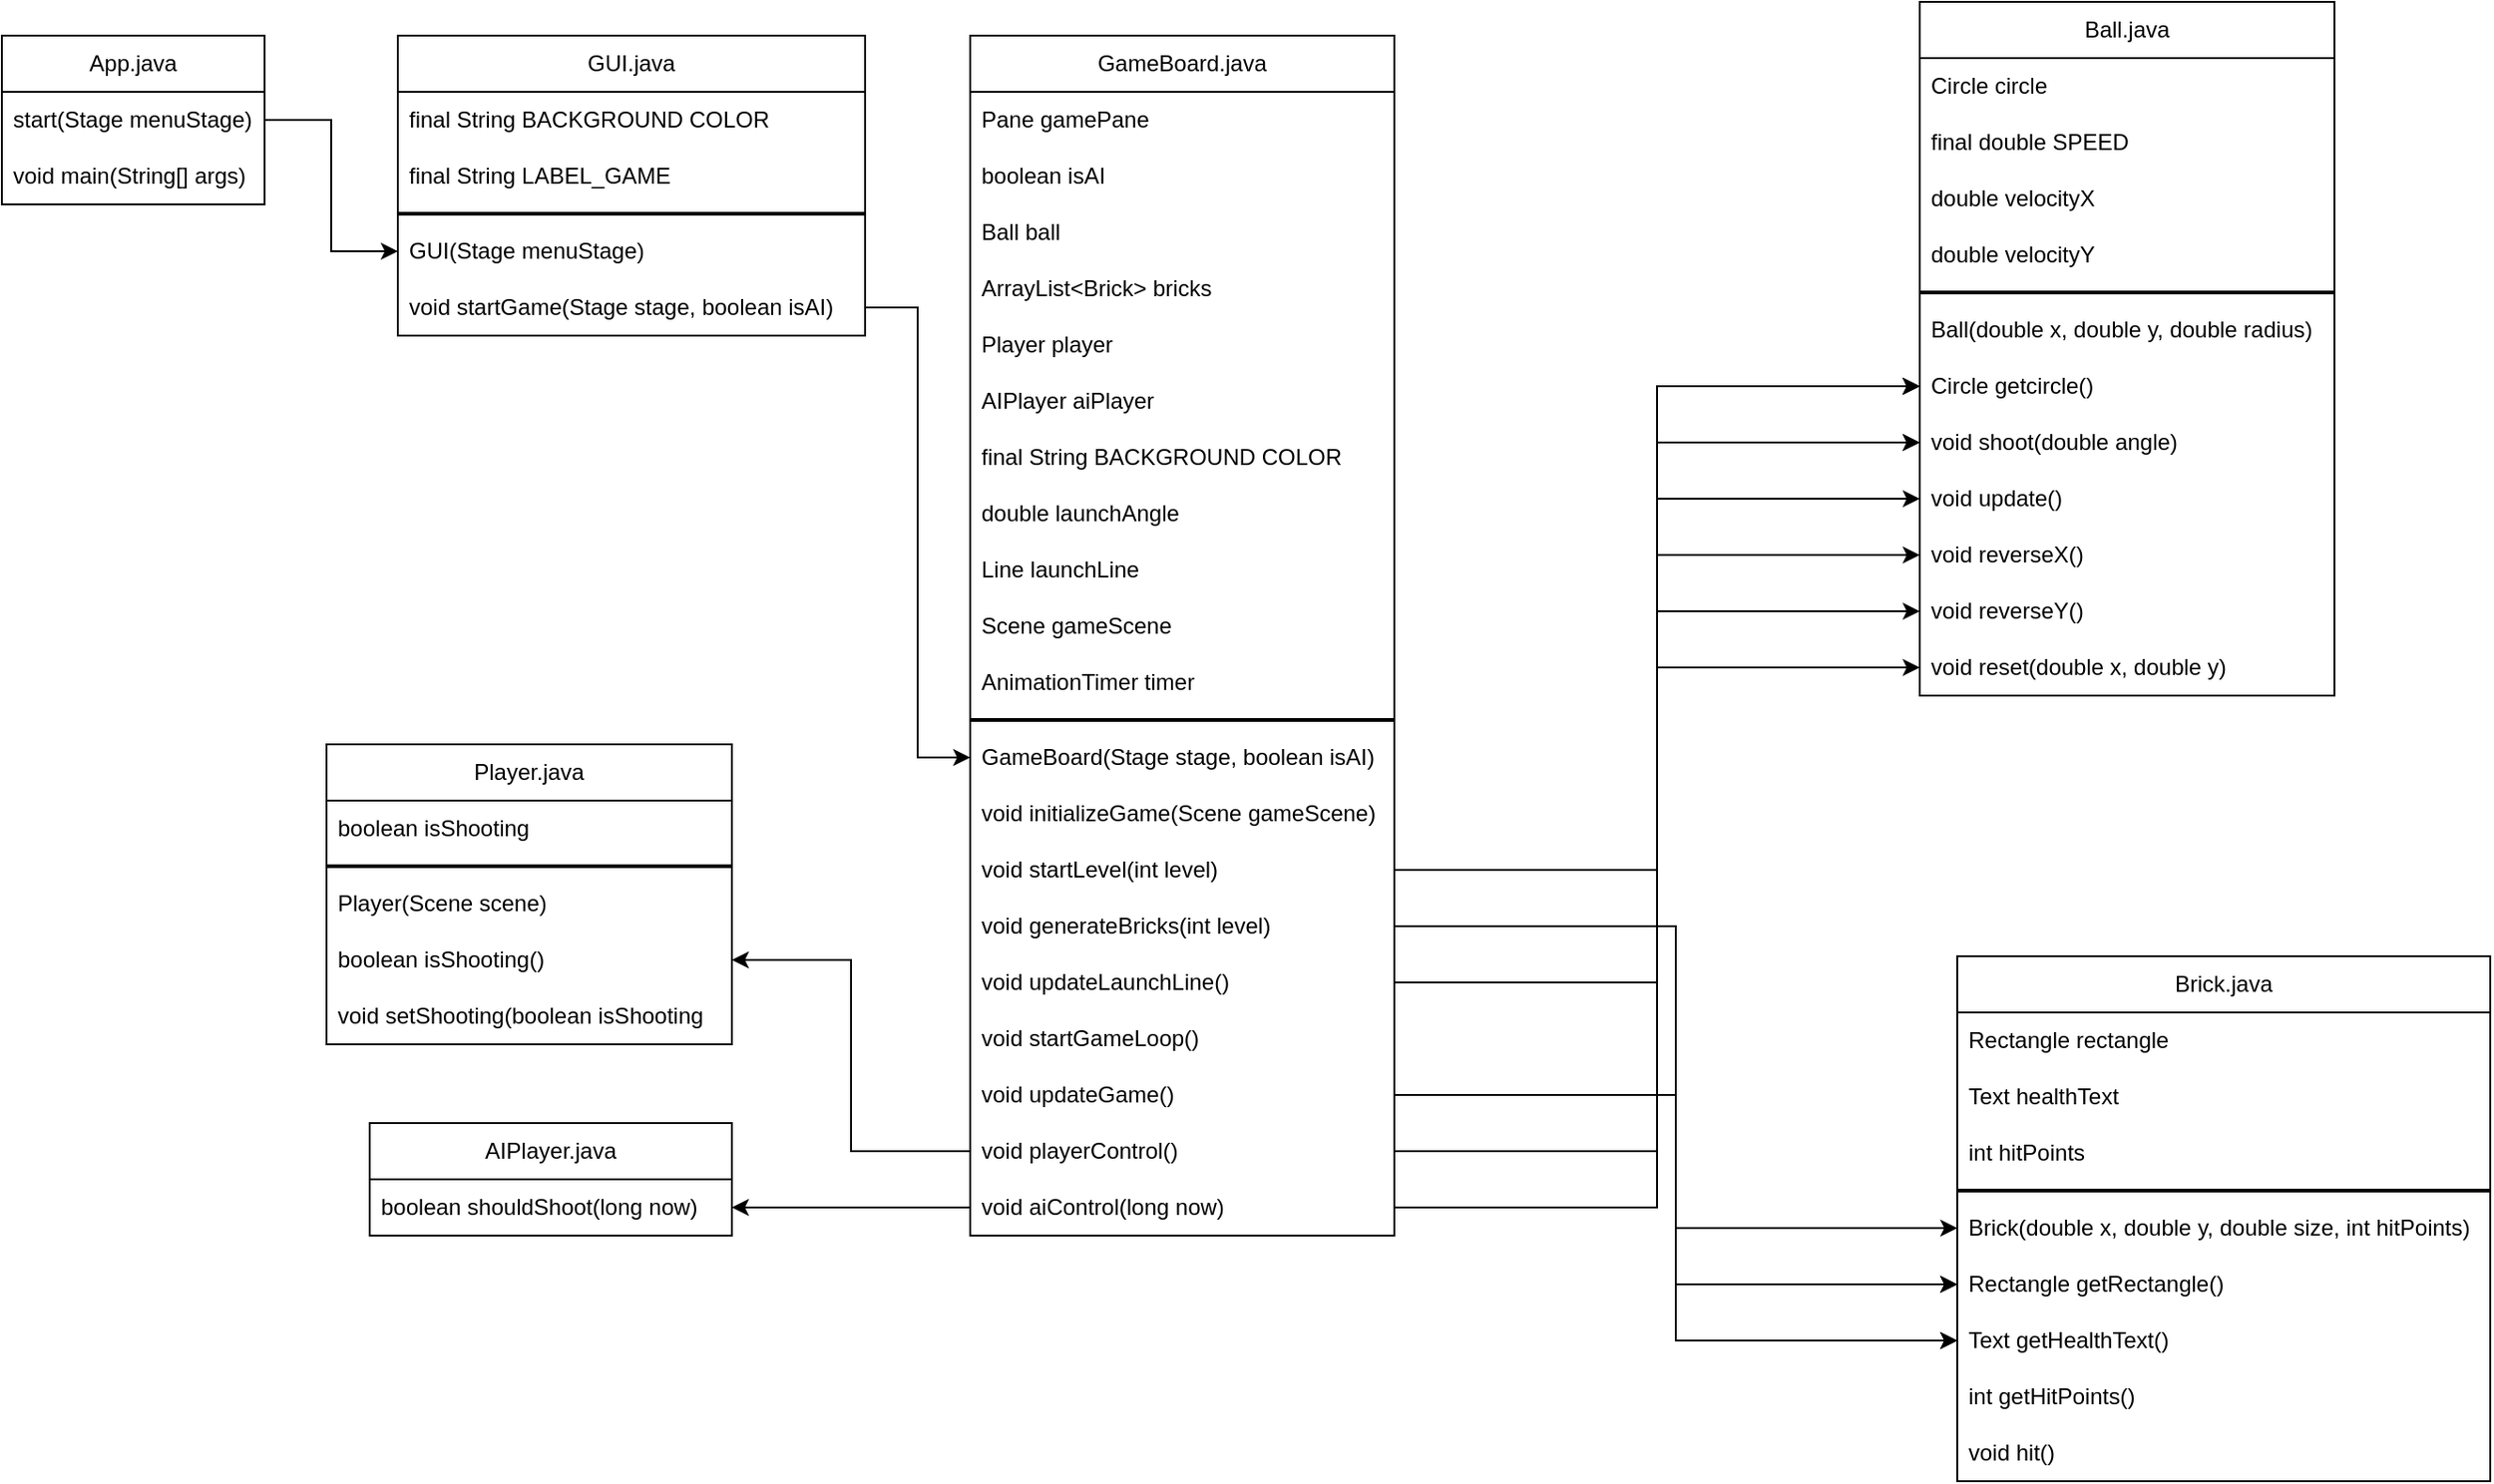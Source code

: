 <mxfile version="24.4.4" type="device">
  <diagram name="Страница — 1" id="b0hmh6wTWzAsyQjKknty">
    <mxGraphModel dx="2106" dy="846" grid="0" gridSize="10" guides="1" tooltips="1" connect="1" arrows="1" fold="1" page="0" pageScale="1" pageWidth="827" pageHeight="1169" math="0" shadow="0">
      <root>
        <mxCell id="0" />
        <mxCell id="1" parent="0" />
        <mxCell id="h1VJ_7IG1BAEnvqjkdE9-1" value="App.java" style="swimlane;fontStyle=0;childLayout=stackLayout;horizontal=1;startSize=30;horizontalStack=0;resizeParent=1;resizeParentMax=0;resizeLast=0;collapsible=1;marginBottom=0;whiteSpace=wrap;html=1;" vertex="1" parent="1">
          <mxGeometry x="-319" y="253" width="140" height="90" as="geometry" />
        </mxCell>
        <mxCell id="h1VJ_7IG1BAEnvqjkdE9-15" value="start(Stage menuStage)" style="text;strokeColor=none;fillColor=none;align=left;verticalAlign=middle;spacingLeft=4;spacingRight=4;overflow=hidden;points=[[0,0.5],[1,0.5]];portConstraint=eastwest;rotatable=0;whiteSpace=wrap;html=1;" vertex="1" parent="h1VJ_7IG1BAEnvqjkdE9-1">
          <mxGeometry y="30" width="140" height="30" as="geometry" />
        </mxCell>
        <mxCell id="h1VJ_7IG1BAEnvqjkdE9-4" value="void main(String[] args)" style="text;strokeColor=none;fillColor=none;align=left;verticalAlign=middle;spacingLeft=4;spacingRight=4;overflow=hidden;points=[[0,0.5],[1,0.5]];portConstraint=eastwest;rotatable=0;whiteSpace=wrap;html=1;" vertex="1" parent="h1VJ_7IG1BAEnvqjkdE9-1">
          <mxGeometry y="60" width="140" height="30" as="geometry" />
        </mxCell>
        <mxCell id="h1VJ_7IG1BAEnvqjkdE9-11" value="GUI.java" style="swimlane;fontStyle=0;childLayout=stackLayout;horizontal=1;startSize=30;horizontalStack=0;resizeParent=1;resizeParentMax=0;resizeLast=0;collapsible=1;marginBottom=0;whiteSpace=wrap;html=1;" vertex="1" parent="1">
          <mxGeometry x="-108" y="253" width="249" height="160" as="geometry" />
        </mxCell>
        <mxCell id="h1VJ_7IG1BAEnvqjkdE9-12" value="final String BACKGROUND COLOR" style="text;strokeColor=none;fillColor=none;align=left;verticalAlign=middle;spacingLeft=4;spacingRight=4;overflow=hidden;points=[[0,0.5],[1,0.5]];portConstraint=eastwest;rotatable=0;whiteSpace=wrap;html=1;" vertex="1" parent="h1VJ_7IG1BAEnvqjkdE9-11">
          <mxGeometry y="30" width="249" height="30" as="geometry" />
        </mxCell>
        <mxCell id="h1VJ_7IG1BAEnvqjkdE9-13" value="final String LABEL_GAME" style="text;strokeColor=none;fillColor=none;align=left;verticalAlign=middle;spacingLeft=4;spacingRight=4;overflow=hidden;points=[[0,0.5],[1,0.5]];portConstraint=eastwest;rotatable=0;whiteSpace=wrap;html=1;" vertex="1" parent="h1VJ_7IG1BAEnvqjkdE9-11">
          <mxGeometry y="60" width="249" height="30" as="geometry" />
        </mxCell>
        <mxCell id="h1VJ_7IG1BAEnvqjkdE9-16" value="" style="line;strokeWidth=2;html=1;" vertex="1" parent="h1VJ_7IG1BAEnvqjkdE9-11">
          <mxGeometry y="90" width="249" height="10" as="geometry" />
        </mxCell>
        <mxCell id="h1VJ_7IG1BAEnvqjkdE9-14" value="GUI(Stage menuStage)" style="text;strokeColor=none;fillColor=none;align=left;verticalAlign=middle;spacingLeft=4;spacingRight=4;overflow=hidden;points=[[0,0.5],[1,0.5]];portConstraint=eastwest;rotatable=0;whiteSpace=wrap;html=1;" vertex="1" parent="h1VJ_7IG1BAEnvqjkdE9-11">
          <mxGeometry y="100" width="249" height="30" as="geometry" />
        </mxCell>
        <mxCell id="h1VJ_7IG1BAEnvqjkdE9-17" value="void startGame(Stage stage, boolean isAI)" style="text;strokeColor=none;fillColor=none;align=left;verticalAlign=middle;spacingLeft=4;spacingRight=4;overflow=hidden;points=[[0,0.5],[1,0.5]];portConstraint=eastwest;rotatable=0;whiteSpace=wrap;html=1;" vertex="1" parent="h1VJ_7IG1BAEnvqjkdE9-11">
          <mxGeometry y="130" width="249" height="30" as="geometry" />
        </mxCell>
        <mxCell id="h1VJ_7IG1BAEnvqjkdE9-18" style="edgeStyle=orthogonalEdgeStyle;rounded=0;orthogonalLoop=1;jettySize=auto;html=1;entryX=0;entryY=0.5;entryDx=0;entryDy=0;exitX=1;exitY=0.5;exitDx=0;exitDy=0;" edge="1" parent="1" source="h1VJ_7IG1BAEnvqjkdE9-15" target="h1VJ_7IG1BAEnvqjkdE9-14">
          <mxGeometry relative="1" as="geometry" />
        </mxCell>
        <mxCell id="h1VJ_7IG1BAEnvqjkdE9-19" value="GameBoard.java" style="swimlane;fontStyle=0;childLayout=stackLayout;horizontal=1;startSize=30;horizontalStack=0;resizeParent=1;resizeParentMax=0;resizeLast=0;collapsible=1;marginBottom=0;whiteSpace=wrap;html=1;" vertex="1" parent="1">
          <mxGeometry x="197" y="253" width="226" height="640" as="geometry" />
        </mxCell>
        <mxCell id="h1VJ_7IG1BAEnvqjkdE9-21" value="Pane gamePane" style="text;strokeColor=none;fillColor=none;align=left;verticalAlign=middle;spacingLeft=4;spacingRight=4;overflow=hidden;points=[[0,0.5],[1,0.5]];portConstraint=eastwest;rotatable=0;whiteSpace=wrap;html=1;" vertex="1" parent="h1VJ_7IG1BAEnvqjkdE9-19">
          <mxGeometry y="30" width="226" height="30" as="geometry" />
        </mxCell>
        <mxCell id="h1VJ_7IG1BAEnvqjkdE9-22" value="boolean isAI" style="text;strokeColor=none;fillColor=none;align=left;verticalAlign=middle;spacingLeft=4;spacingRight=4;overflow=hidden;points=[[0,0.5],[1,0.5]];portConstraint=eastwest;rotatable=0;whiteSpace=wrap;html=1;" vertex="1" parent="h1VJ_7IG1BAEnvqjkdE9-19">
          <mxGeometry y="60" width="226" height="30" as="geometry" />
        </mxCell>
        <mxCell id="h1VJ_7IG1BAEnvqjkdE9-23" value="Ball ball" style="text;strokeColor=none;fillColor=none;align=left;verticalAlign=middle;spacingLeft=4;spacingRight=4;overflow=hidden;points=[[0,0.5],[1,0.5]];portConstraint=eastwest;rotatable=0;whiteSpace=wrap;html=1;" vertex="1" parent="h1VJ_7IG1BAEnvqjkdE9-19">
          <mxGeometry y="90" width="226" height="30" as="geometry" />
        </mxCell>
        <mxCell id="h1VJ_7IG1BAEnvqjkdE9-24" value="ArrayList&amp;lt;Brick&amp;gt; bricks" style="text;strokeColor=none;fillColor=none;align=left;verticalAlign=middle;spacingLeft=4;spacingRight=4;overflow=hidden;points=[[0,0.5],[1,0.5]];portConstraint=eastwest;rotatable=0;whiteSpace=wrap;html=1;" vertex="1" parent="h1VJ_7IG1BAEnvqjkdE9-19">
          <mxGeometry y="120" width="226" height="30" as="geometry" />
        </mxCell>
        <mxCell id="h1VJ_7IG1BAEnvqjkdE9-25" value="Player player" style="text;strokeColor=none;fillColor=none;align=left;verticalAlign=middle;spacingLeft=4;spacingRight=4;overflow=hidden;points=[[0,0.5],[1,0.5]];portConstraint=eastwest;rotatable=0;whiteSpace=wrap;html=1;" vertex="1" parent="h1VJ_7IG1BAEnvqjkdE9-19">
          <mxGeometry y="150" width="226" height="30" as="geometry" />
        </mxCell>
        <mxCell id="h1VJ_7IG1BAEnvqjkdE9-26" value="AIPlayer aiPlayer" style="text;strokeColor=none;fillColor=none;align=left;verticalAlign=middle;spacingLeft=4;spacingRight=4;overflow=hidden;points=[[0,0.5],[1,0.5]];portConstraint=eastwest;rotatable=0;whiteSpace=wrap;html=1;" vertex="1" parent="h1VJ_7IG1BAEnvqjkdE9-19">
          <mxGeometry y="180" width="226" height="30" as="geometry" />
        </mxCell>
        <mxCell id="h1VJ_7IG1BAEnvqjkdE9-27" value="final String BACKGROUND COLOR" style="text;strokeColor=none;fillColor=none;align=left;verticalAlign=middle;spacingLeft=4;spacingRight=4;overflow=hidden;points=[[0,0.5],[1,0.5]];portConstraint=eastwest;rotatable=0;whiteSpace=wrap;html=1;" vertex="1" parent="h1VJ_7IG1BAEnvqjkdE9-19">
          <mxGeometry y="210" width="226" height="30" as="geometry" />
        </mxCell>
        <mxCell id="h1VJ_7IG1BAEnvqjkdE9-28" value="double launchAngle" style="text;strokeColor=none;fillColor=none;align=left;verticalAlign=middle;spacingLeft=4;spacingRight=4;overflow=hidden;points=[[0,0.5],[1,0.5]];portConstraint=eastwest;rotatable=0;whiteSpace=wrap;html=1;" vertex="1" parent="h1VJ_7IG1BAEnvqjkdE9-19">
          <mxGeometry y="240" width="226" height="30" as="geometry" />
        </mxCell>
        <mxCell id="h1VJ_7IG1BAEnvqjkdE9-29" value="Line launchLine" style="text;strokeColor=none;fillColor=none;align=left;verticalAlign=middle;spacingLeft=4;spacingRight=4;overflow=hidden;points=[[0,0.5],[1,0.5]];portConstraint=eastwest;rotatable=0;whiteSpace=wrap;html=1;" vertex="1" parent="h1VJ_7IG1BAEnvqjkdE9-19">
          <mxGeometry y="270" width="226" height="30" as="geometry" />
        </mxCell>
        <mxCell id="h1VJ_7IG1BAEnvqjkdE9-30" value="Scene gameScene" style="text;strokeColor=none;fillColor=none;align=left;verticalAlign=middle;spacingLeft=4;spacingRight=4;overflow=hidden;points=[[0,0.5],[1,0.5]];portConstraint=eastwest;rotatable=0;whiteSpace=wrap;html=1;" vertex="1" parent="h1VJ_7IG1BAEnvqjkdE9-19">
          <mxGeometry y="300" width="226" height="30" as="geometry" />
        </mxCell>
        <mxCell id="h1VJ_7IG1BAEnvqjkdE9-31" value="AnimationTimer timer" style="text;strokeColor=none;fillColor=none;align=left;verticalAlign=middle;spacingLeft=4;spacingRight=4;overflow=hidden;points=[[0,0.5],[1,0.5]];portConstraint=eastwest;rotatable=0;whiteSpace=wrap;html=1;" vertex="1" parent="h1VJ_7IG1BAEnvqjkdE9-19">
          <mxGeometry y="330" width="226" height="30" as="geometry" />
        </mxCell>
        <mxCell id="h1VJ_7IG1BAEnvqjkdE9-32" value="" style="line;strokeWidth=2;html=1;" vertex="1" parent="h1VJ_7IG1BAEnvqjkdE9-19">
          <mxGeometry y="360" width="226" height="10" as="geometry" />
        </mxCell>
        <mxCell id="h1VJ_7IG1BAEnvqjkdE9-33" value="GameBoard(Stage stage, boolean isAI)" style="text;strokeColor=none;fillColor=none;align=left;verticalAlign=middle;spacingLeft=4;spacingRight=4;overflow=hidden;points=[[0,0.5],[1,0.5]];portConstraint=eastwest;rotatable=0;whiteSpace=wrap;html=1;" vertex="1" parent="h1VJ_7IG1BAEnvqjkdE9-19">
          <mxGeometry y="370" width="226" height="30" as="geometry" />
        </mxCell>
        <mxCell id="h1VJ_7IG1BAEnvqjkdE9-34" value="void initializeGame(Scene gameScene)" style="text;strokeColor=none;fillColor=none;align=left;verticalAlign=middle;spacingLeft=4;spacingRight=4;overflow=hidden;points=[[0,0.5],[1,0.5]];portConstraint=eastwest;rotatable=0;whiteSpace=wrap;html=1;" vertex="1" parent="h1VJ_7IG1BAEnvqjkdE9-19">
          <mxGeometry y="400" width="226" height="30" as="geometry" />
        </mxCell>
        <mxCell id="h1VJ_7IG1BAEnvqjkdE9-35" value="void startLevel(int level)" style="text;strokeColor=none;fillColor=none;align=left;verticalAlign=middle;spacingLeft=4;spacingRight=4;overflow=hidden;points=[[0,0.5],[1,0.5]];portConstraint=eastwest;rotatable=0;whiteSpace=wrap;html=1;" vertex="1" parent="h1VJ_7IG1BAEnvqjkdE9-19">
          <mxGeometry y="430" width="226" height="30" as="geometry" />
        </mxCell>
        <mxCell id="h1VJ_7IG1BAEnvqjkdE9-37" value="void generateBricks(int level)" style="text;strokeColor=none;fillColor=none;align=left;verticalAlign=middle;spacingLeft=4;spacingRight=4;overflow=hidden;points=[[0,0.5],[1,0.5]];portConstraint=eastwest;rotatable=0;whiteSpace=wrap;html=1;" vertex="1" parent="h1VJ_7IG1BAEnvqjkdE9-19">
          <mxGeometry y="460" width="226" height="30" as="geometry" />
        </mxCell>
        <mxCell id="h1VJ_7IG1BAEnvqjkdE9-38" value="void updateLaunchLine()" style="text;strokeColor=none;fillColor=none;align=left;verticalAlign=middle;spacingLeft=4;spacingRight=4;overflow=hidden;points=[[0,0.5],[1,0.5]];portConstraint=eastwest;rotatable=0;whiteSpace=wrap;html=1;" vertex="1" parent="h1VJ_7IG1BAEnvqjkdE9-19">
          <mxGeometry y="490" width="226" height="30" as="geometry" />
        </mxCell>
        <mxCell id="h1VJ_7IG1BAEnvqjkdE9-39" value="void startGameLoop()" style="text;strokeColor=none;fillColor=none;align=left;verticalAlign=middle;spacingLeft=4;spacingRight=4;overflow=hidden;points=[[0,0.5],[1,0.5]];portConstraint=eastwest;rotatable=0;whiteSpace=wrap;html=1;" vertex="1" parent="h1VJ_7IG1BAEnvqjkdE9-19">
          <mxGeometry y="520" width="226" height="30" as="geometry" />
        </mxCell>
        <mxCell id="h1VJ_7IG1BAEnvqjkdE9-40" value="void updateGame()" style="text;strokeColor=none;fillColor=none;align=left;verticalAlign=middle;spacingLeft=4;spacingRight=4;overflow=hidden;points=[[0,0.5],[1,0.5]];portConstraint=eastwest;rotatable=0;whiteSpace=wrap;html=1;" vertex="1" parent="h1VJ_7IG1BAEnvqjkdE9-19">
          <mxGeometry y="550" width="226" height="30" as="geometry" />
        </mxCell>
        <mxCell id="h1VJ_7IG1BAEnvqjkdE9-41" value="void playerControl()" style="text;strokeColor=none;fillColor=none;align=left;verticalAlign=middle;spacingLeft=4;spacingRight=4;overflow=hidden;points=[[0,0.5],[1,0.5]];portConstraint=eastwest;rotatable=0;whiteSpace=wrap;html=1;" vertex="1" parent="h1VJ_7IG1BAEnvqjkdE9-19">
          <mxGeometry y="580" width="226" height="30" as="geometry" />
        </mxCell>
        <mxCell id="h1VJ_7IG1BAEnvqjkdE9-42" value="void aiControl(long now)" style="text;strokeColor=none;fillColor=none;align=left;verticalAlign=middle;spacingLeft=4;spacingRight=4;overflow=hidden;points=[[0,0.5],[1,0.5]];portConstraint=eastwest;rotatable=0;whiteSpace=wrap;html=1;" vertex="1" parent="h1VJ_7IG1BAEnvqjkdE9-19">
          <mxGeometry y="610" width="226" height="30" as="geometry" />
        </mxCell>
        <mxCell id="h1VJ_7IG1BAEnvqjkdE9-36" style="edgeStyle=orthogonalEdgeStyle;rounded=0;orthogonalLoop=1;jettySize=auto;html=1;entryX=0;entryY=0.5;entryDx=0;entryDy=0;" edge="1" parent="1" source="h1VJ_7IG1BAEnvqjkdE9-17" target="h1VJ_7IG1BAEnvqjkdE9-33">
          <mxGeometry relative="1" as="geometry" />
        </mxCell>
        <mxCell id="h1VJ_7IG1BAEnvqjkdE9-43" value="Ball.java" style="swimlane;fontStyle=0;childLayout=stackLayout;horizontal=1;startSize=30;horizontalStack=0;resizeParent=1;resizeParentMax=0;resizeLast=0;collapsible=1;marginBottom=0;whiteSpace=wrap;html=1;" vertex="1" parent="1">
          <mxGeometry x="703" y="235" width="221" height="370" as="geometry" />
        </mxCell>
        <mxCell id="h1VJ_7IG1BAEnvqjkdE9-44" value="Circle circle" style="text;strokeColor=none;fillColor=none;align=left;verticalAlign=middle;spacingLeft=4;spacingRight=4;overflow=hidden;points=[[0,0.5],[1,0.5]];portConstraint=eastwest;rotatable=0;whiteSpace=wrap;html=1;" vertex="1" parent="h1VJ_7IG1BAEnvqjkdE9-43">
          <mxGeometry y="30" width="221" height="30" as="geometry" />
        </mxCell>
        <mxCell id="h1VJ_7IG1BAEnvqjkdE9-45" value="final double SPEED" style="text;strokeColor=none;fillColor=none;align=left;verticalAlign=middle;spacingLeft=4;spacingRight=4;overflow=hidden;points=[[0,0.5],[1,0.5]];portConstraint=eastwest;rotatable=0;whiteSpace=wrap;html=1;" vertex="1" parent="h1VJ_7IG1BAEnvqjkdE9-43">
          <mxGeometry y="60" width="221" height="30" as="geometry" />
        </mxCell>
        <mxCell id="h1VJ_7IG1BAEnvqjkdE9-47" value="double velocityX" style="text;strokeColor=none;fillColor=none;align=left;verticalAlign=middle;spacingLeft=4;spacingRight=4;overflow=hidden;points=[[0,0.5],[1,0.5]];portConstraint=eastwest;rotatable=0;whiteSpace=wrap;html=1;" vertex="1" parent="h1VJ_7IG1BAEnvqjkdE9-43">
          <mxGeometry y="90" width="221" height="30" as="geometry" />
        </mxCell>
        <mxCell id="h1VJ_7IG1BAEnvqjkdE9-48" value="double velocityY" style="text;strokeColor=none;fillColor=none;align=left;verticalAlign=middle;spacingLeft=4;spacingRight=4;overflow=hidden;points=[[0,0.5],[1,0.5]];portConstraint=eastwest;rotatable=0;whiteSpace=wrap;html=1;" vertex="1" parent="h1VJ_7IG1BAEnvqjkdE9-43">
          <mxGeometry y="120" width="221" height="30" as="geometry" />
        </mxCell>
        <mxCell id="h1VJ_7IG1BAEnvqjkdE9-49" value="" style="line;strokeWidth=2;html=1;" vertex="1" parent="h1VJ_7IG1BAEnvqjkdE9-43">
          <mxGeometry y="150" width="221" height="10" as="geometry" />
        </mxCell>
        <mxCell id="h1VJ_7IG1BAEnvqjkdE9-50" value="Ball(double x, double y, double radius)" style="text;strokeColor=none;fillColor=none;align=left;verticalAlign=middle;spacingLeft=4;spacingRight=4;overflow=hidden;points=[[0,0.5],[1,0.5]];portConstraint=eastwest;rotatable=0;whiteSpace=wrap;html=1;" vertex="1" parent="h1VJ_7IG1BAEnvqjkdE9-43">
          <mxGeometry y="160" width="221" height="30" as="geometry" />
        </mxCell>
        <mxCell id="h1VJ_7IG1BAEnvqjkdE9-51" value="Circle getcircle()" style="text;strokeColor=none;fillColor=none;align=left;verticalAlign=middle;spacingLeft=4;spacingRight=4;overflow=hidden;points=[[0,0.5],[1,0.5]];portConstraint=eastwest;rotatable=0;whiteSpace=wrap;html=1;" vertex="1" parent="h1VJ_7IG1BAEnvqjkdE9-43">
          <mxGeometry y="190" width="221" height="30" as="geometry" />
        </mxCell>
        <mxCell id="h1VJ_7IG1BAEnvqjkdE9-52" value="void shoot(double angle)" style="text;strokeColor=none;fillColor=none;align=left;verticalAlign=middle;spacingLeft=4;spacingRight=4;overflow=hidden;points=[[0,0.5],[1,0.5]];portConstraint=eastwest;rotatable=0;whiteSpace=wrap;html=1;" vertex="1" parent="h1VJ_7IG1BAEnvqjkdE9-43">
          <mxGeometry y="220" width="221" height="30" as="geometry" />
        </mxCell>
        <mxCell id="h1VJ_7IG1BAEnvqjkdE9-53" value="void update()" style="text;strokeColor=none;fillColor=none;align=left;verticalAlign=middle;spacingLeft=4;spacingRight=4;overflow=hidden;points=[[0,0.5],[1,0.5]];portConstraint=eastwest;rotatable=0;whiteSpace=wrap;html=1;" vertex="1" parent="h1VJ_7IG1BAEnvqjkdE9-43">
          <mxGeometry y="250" width="221" height="30" as="geometry" />
        </mxCell>
        <mxCell id="h1VJ_7IG1BAEnvqjkdE9-54" value="void reverseX()" style="text;strokeColor=none;fillColor=none;align=left;verticalAlign=middle;spacingLeft=4;spacingRight=4;overflow=hidden;points=[[0,0.5],[1,0.5]];portConstraint=eastwest;rotatable=0;whiteSpace=wrap;html=1;" vertex="1" parent="h1VJ_7IG1BAEnvqjkdE9-43">
          <mxGeometry y="280" width="221" height="30" as="geometry" />
        </mxCell>
        <mxCell id="h1VJ_7IG1BAEnvqjkdE9-55" value="void reverseY()" style="text;strokeColor=none;fillColor=none;align=left;verticalAlign=middle;spacingLeft=4;spacingRight=4;overflow=hidden;points=[[0,0.5],[1,0.5]];portConstraint=eastwest;rotatable=0;whiteSpace=wrap;html=1;" vertex="1" parent="h1VJ_7IG1BAEnvqjkdE9-43">
          <mxGeometry y="310" width="221" height="30" as="geometry" />
        </mxCell>
        <mxCell id="h1VJ_7IG1BAEnvqjkdE9-56" value="void reset(double x, double y)" style="text;strokeColor=none;fillColor=none;align=left;verticalAlign=middle;spacingLeft=4;spacingRight=4;overflow=hidden;points=[[0,0.5],[1,0.5]];portConstraint=eastwest;rotatable=0;whiteSpace=wrap;html=1;" vertex="1" parent="h1VJ_7IG1BAEnvqjkdE9-43">
          <mxGeometry y="340" width="221" height="30" as="geometry" />
        </mxCell>
        <mxCell id="h1VJ_7IG1BAEnvqjkdE9-57" value="Brick.java" style="swimlane;fontStyle=0;childLayout=stackLayout;horizontal=1;startSize=30;horizontalStack=0;resizeParent=1;resizeParentMax=0;resizeLast=0;collapsible=1;marginBottom=0;whiteSpace=wrap;html=1;" vertex="1" parent="1">
          <mxGeometry x="723" y="744" width="284" height="280" as="geometry" />
        </mxCell>
        <mxCell id="h1VJ_7IG1BAEnvqjkdE9-58" value="Rectangle rectangle" style="text;strokeColor=none;fillColor=none;align=left;verticalAlign=middle;spacingLeft=4;spacingRight=4;overflow=hidden;points=[[0,0.5],[1,0.5]];portConstraint=eastwest;rotatable=0;whiteSpace=wrap;html=1;" vertex="1" parent="h1VJ_7IG1BAEnvqjkdE9-57">
          <mxGeometry y="30" width="284" height="30" as="geometry" />
        </mxCell>
        <mxCell id="h1VJ_7IG1BAEnvqjkdE9-59" value="Text healthText" style="text;strokeColor=none;fillColor=none;align=left;verticalAlign=middle;spacingLeft=4;spacingRight=4;overflow=hidden;points=[[0,0.5],[1,0.5]];portConstraint=eastwest;rotatable=0;whiteSpace=wrap;html=1;" vertex="1" parent="h1VJ_7IG1BAEnvqjkdE9-57">
          <mxGeometry y="60" width="284" height="30" as="geometry" />
        </mxCell>
        <mxCell id="h1VJ_7IG1BAEnvqjkdE9-60" value="int hitPoints" style="text;strokeColor=none;fillColor=none;align=left;verticalAlign=middle;spacingLeft=4;spacingRight=4;overflow=hidden;points=[[0,0.5],[1,0.5]];portConstraint=eastwest;rotatable=0;whiteSpace=wrap;html=1;" vertex="1" parent="h1VJ_7IG1BAEnvqjkdE9-57">
          <mxGeometry y="90" width="284" height="30" as="geometry" />
        </mxCell>
        <mxCell id="h1VJ_7IG1BAEnvqjkdE9-61" value="" style="line;strokeWidth=2;html=1;" vertex="1" parent="h1VJ_7IG1BAEnvqjkdE9-57">
          <mxGeometry y="120" width="284" height="10" as="geometry" />
        </mxCell>
        <mxCell id="h1VJ_7IG1BAEnvqjkdE9-62" value="Brick(double x, double y, double size, int hitPoints)" style="text;strokeColor=none;fillColor=none;align=left;verticalAlign=middle;spacingLeft=4;spacingRight=4;overflow=hidden;points=[[0,0.5],[1,0.5]];portConstraint=eastwest;rotatable=0;whiteSpace=wrap;html=1;" vertex="1" parent="h1VJ_7IG1BAEnvqjkdE9-57">
          <mxGeometry y="130" width="284" height="30" as="geometry" />
        </mxCell>
        <mxCell id="h1VJ_7IG1BAEnvqjkdE9-63" value="Rectangle getRectangle()" style="text;strokeColor=none;fillColor=none;align=left;verticalAlign=middle;spacingLeft=4;spacingRight=4;overflow=hidden;points=[[0,0.5],[1,0.5]];portConstraint=eastwest;rotatable=0;whiteSpace=wrap;html=1;" vertex="1" parent="h1VJ_7IG1BAEnvqjkdE9-57">
          <mxGeometry y="160" width="284" height="30" as="geometry" />
        </mxCell>
        <mxCell id="h1VJ_7IG1BAEnvqjkdE9-64" value="Text getHealthText()" style="text;strokeColor=none;fillColor=none;align=left;verticalAlign=middle;spacingLeft=4;spacingRight=4;overflow=hidden;points=[[0,0.5],[1,0.5]];portConstraint=eastwest;rotatable=0;whiteSpace=wrap;html=1;" vertex="1" parent="h1VJ_7IG1BAEnvqjkdE9-57">
          <mxGeometry y="190" width="284" height="30" as="geometry" />
        </mxCell>
        <mxCell id="h1VJ_7IG1BAEnvqjkdE9-65" value="int getHitPoints()" style="text;strokeColor=none;fillColor=none;align=left;verticalAlign=middle;spacingLeft=4;spacingRight=4;overflow=hidden;points=[[0,0.5],[1,0.5]];portConstraint=eastwest;rotatable=0;whiteSpace=wrap;html=1;" vertex="1" parent="h1VJ_7IG1BAEnvqjkdE9-57">
          <mxGeometry y="220" width="284" height="30" as="geometry" />
        </mxCell>
        <mxCell id="h1VJ_7IG1BAEnvqjkdE9-66" value="void hit()" style="text;strokeColor=none;fillColor=none;align=left;verticalAlign=middle;spacingLeft=4;spacingRight=4;overflow=hidden;points=[[0,0.5],[1,0.5]];portConstraint=eastwest;rotatable=0;whiteSpace=wrap;html=1;" vertex="1" parent="h1VJ_7IG1BAEnvqjkdE9-57">
          <mxGeometry y="250" width="284" height="30" as="geometry" />
        </mxCell>
        <mxCell id="h1VJ_7IG1BAEnvqjkdE9-67" value="Player.java" style="swimlane;fontStyle=0;childLayout=stackLayout;horizontal=1;startSize=30;horizontalStack=0;resizeParent=1;resizeParentMax=0;resizeLast=0;collapsible=1;marginBottom=0;whiteSpace=wrap;html=1;" vertex="1" parent="1">
          <mxGeometry x="-146" y="631" width="216" height="160" as="geometry" />
        </mxCell>
        <mxCell id="h1VJ_7IG1BAEnvqjkdE9-68" value="boolean isShooting" style="text;strokeColor=none;fillColor=none;align=left;verticalAlign=middle;spacingLeft=4;spacingRight=4;overflow=hidden;points=[[0,0.5],[1,0.5]];portConstraint=eastwest;rotatable=0;whiteSpace=wrap;html=1;" vertex="1" parent="h1VJ_7IG1BAEnvqjkdE9-67">
          <mxGeometry y="30" width="216" height="30" as="geometry" />
        </mxCell>
        <mxCell id="h1VJ_7IG1BAEnvqjkdE9-71" value="" style="line;strokeWidth=2;html=1;" vertex="1" parent="h1VJ_7IG1BAEnvqjkdE9-67">
          <mxGeometry y="60" width="216" height="10" as="geometry" />
        </mxCell>
        <mxCell id="h1VJ_7IG1BAEnvqjkdE9-69" value="Player(Scene scene)" style="text;strokeColor=none;fillColor=none;align=left;verticalAlign=middle;spacingLeft=4;spacingRight=4;overflow=hidden;points=[[0,0.5],[1,0.5]];portConstraint=eastwest;rotatable=0;whiteSpace=wrap;html=1;" vertex="1" parent="h1VJ_7IG1BAEnvqjkdE9-67">
          <mxGeometry y="70" width="216" height="30" as="geometry" />
        </mxCell>
        <mxCell id="h1VJ_7IG1BAEnvqjkdE9-70" value="boolean isShooting()" style="text;strokeColor=none;fillColor=none;align=left;verticalAlign=middle;spacingLeft=4;spacingRight=4;overflow=hidden;points=[[0,0.5],[1,0.5]];portConstraint=eastwest;rotatable=0;whiteSpace=wrap;html=1;" vertex="1" parent="h1VJ_7IG1BAEnvqjkdE9-67">
          <mxGeometry y="100" width="216" height="30" as="geometry" />
        </mxCell>
        <mxCell id="h1VJ_7IG1BAEnvqjkdE9-72" value="void setShooting(boolean isShooting" style="text;strokeColor=none;fillColor=none;align=left;verticalAlign=middle;spacingLeft=4;spacingRight=4;overflow=hidden;points=[[0,0.5],[1,0.5]];portConstraint=eastwest;rotatable=0;whiteSpace=wrap;html=1;" vertex="1" parent="h1VJ_7IG1BAEnvqjkdE9-67">
          <mxGeometry y="130" width="216" height="30" as="geometry" />
        </mxCell>
        <mxCell id="h1VJ_7IG1BAEnvqjkdE9-73" value="AIPlayer.java" style="swimlane;fontStyle=0;childLayout=stackLayout;horizontal=1;startSize=30;horizontalStack=0;resizeParent=1;resizeParentMax=0;resizeLast=0;collapsible=1;marginBottom=0;whiteSpace=wrap;html=1;" vertex="1" parent="1">
          <mxGeometry x="-123" y="833" width="193" height="60" as="geometry" />
        </mxCell>
        <mxCell id="h1VJ_7IG1BAEnvqjkdE9-74" value="boolean shouldShoot(long now)" style="text;strokeColor=none;fillColor=none;align=left;verticalAlign=middle;spacingLeft=4;spacingRight=4;overflow=hidden;points=[[0,0.5],[1,0.5]];portConstraint=eastwest;rotatable=0;whiteSpace=wrap;html=1;" vertex="1" parent="h1VJ_7IG1BAEnvqjkdE9-73">
          <mxGeometry y="30" width="193" height="30" as="geometry" />
        </mxCell>
        <mxCell id="h1VJ_7IG1BAEnvqjkdE9-79" style="edgeStyle=orthogonalEdgeStyle;rounded=0;orthogonalLoop=1;jettySize=auto;html=1;entryX=0;entryY=0.5;entryDx=0;entryDy=0;" edge="1" parent="1" source="h1VJ_7IG1BAEnvqjkdE9-35" target="h1VJ_7IG1BAEnvqjkdE9-56">
          <mxGeometry relative="1" as="geometry" />
        </mxCell>
        <mxCell id="h1VJ_7IG1BAEnvqjkdE9-80" style="edgeStyle=orthogonalEdgeStyle;rounded=0;orthogonalLoop=1;jettySize=auto;html=1;entryX=0;entryY=0.5;entryDx=0;entryDy=0;" edge="1" parent="1" source="h1VJ_7IG1BAEnvqjkdE9-35" target="h1VJ_7IG1BAEnvqjkdE9-51">
          <mxGeometry relative="1" as="geometry" />
        </mxCell>
        <mxCell id="h1VJ_7IG1BAEnvqjkdE9-81" style="edgeStyle=orthogonalEdgeStyle;rounded=0;orthogonalLoop=1;jettySize=auto;html=1;entryX=0;entryY=0.5;entryDx=0;entryDy=0;" edge="1" parent="1" source="h1VJ_7IG1BAEnvqjkdE9-37" target="h1VJ_7IG1BAEnvqjkdE9-62">
          <mxGeometry relative="1" as="geometry" />
        </mxCell>
        <mxCell id="h1VJ_7IG1BAEnvqjkdE9-82" style="edgeStyle=orthogonalEdgeStyle;rounded=0;orthogonalLoop=1;jettySize=auto;html=1;entryX=0;entryY=0.5;entryDx=0;entryDy=0;" edge="1" parent="1" source="h1VJ_7IG1BAEnvqjkdE9-37" target="h1VJ_7IG1BAEnvqjkdE9-63">
          <mxGeometry relative="1" as="geometry" />
        </mxCell>
        <mxCell id="h1VJ_7IG1BAEnvqjkdE9-83" style="edgeStyle=orthogonalEdgeStyle;rounded=0;orthogonalLoop=1;jettySize=auto;html=1;entryX=0;entryY=0.5;entryDx=0;entryDy=0;" edge="1" parent="1" source="h1VJ_7IG1BAEnvqjkdE9-37" target="h1VJ_7IG1BAEnvqjkdE9-64">
          <mxGeometry relative="1" as="geometry" />
        </mxCell>
        <mxCell id="h1VJ_7IG1BAEnvqjkdE9-84" style="edgeStyle=orthogonalEdgeStyle;rounded=0;orthogonalLoop=1;jettySize=auto;html=1;entryX=0;entryY=0.5;entryDx=0;entryDy=0;" edge="1" parent="1" source="h1VJ_7IG1BAEnvqjkdE9-38" target="h1VJ_7IG1BAEnvqjkdE9-51">
          <mxGeometry relative="1" as="geometry" />
        </mxCell>
        <mxCell id="h1VJ_7IG1BAEnvqjkdE9-85" style="edgeStyle=orthogonalEdgeStyle;rounded=0;orthogonalLoop=1;jettySize=auto;html=1;entryX=0;entryY=0.5;entryDx=0;entryDy=0;" edge="1" parent="1" source="h1VJ_7IG1BAEnvqjkdE9-40" target="h1VJ_7IG1BAEnvqjkdE9-53">
          <mxGeometry relative="1" as="geometry" />
        </mxCell>
        <mxCell id="h1VJ_7IG1BAEnvqjkdE9-86" style="edgeStyle=orthogonalEdgeStyle;rounded=0;orthogonalLoop=1;jettySize=auto;html=1;entryX=0;entryY=0.5;entryDx=0;entryDy=0;" edge="1" parent="1" source="h1VJ_7IG1BAEnvqjkdE9-40" target="h1VJ_7IG1BAEnvqjkdE9-63">
          <mxGeometry relative="1" as="geometry" />
        </mxCell>
        <mxCell id="h1VJ_7IG1BAEnvqjkdE9-87" style="edgeStyle=orthogonalEdgeStyle;rounded=0;orthogonalLoop=1;jettySize=auto;html=1;entryX=0;entryY=0.5;entryDx=0;entryDy=0;" edge="1" parent="1" source="h1VJ_7IG1BAEnvqjkdE9-40" target="h1VJ_7IG1BAEnvqjkdE9-51">
          <mxGeometry relative="1" as="geometry" />
        </mxCell>
        <mxCell id="h1VJ_7IG1BAEnvqjkdE9-88" style="edgeStyle=orthogonalEdgeStyle;rounded=0;orthogonalLoop=1;jettySize=auto;html=1;entryX=0;entryY=0.5;entryDx=0;entryDy=0;" edge="1" parent="1" source="h1VJ_7IG1BAEnvqjkdE9-40" target="h1VJ_7IG1BAEnvqjkdE9-54">
          <mxGeometry relative="1" as="geometry" />
        </mxCell>
        <mxCell id="h1VJ_7IG1BAEnvqjkdE9-89" style="edgeStyle=orthogonalEdgeStyle;rounded=0;orthogonalLoop=1;jettySize=auto;html=1;entryX=0;entryY=0.5;entryDx=0;entryDy=0;" edge="1" parent="1" source="h1VJ_7IG1BAEnvqjkdE9-40" target="h1VJ_7IG1BAEnvqjkdE9-55">
          <mxGeometry relative="1" as="geometry" />
        </mxCell>
        <mxCell id="h1VJ_7IG1BAEnvqjkdE9-90" style="edgeStyle=orthogonalEdgeStyle;rounded=0;orthogonalLoop=1;jettySize=auto;html=1;entryX=0;entryY=0.5;entryDx=0;entryDy=0;" edge="1" parent="1" source="h1VJ_7IG1BAEnvqjkdE9-40" target="h1VJ_7IG1BAEnvqjkdE9-64">
          <mxGeometry relative="1" as="geometry" />
        </mxCell>
        <mxCell id="h1VJ_7IG1BAEnvqjkdE9-91" style="edgeStyle=orthogonalEdgeStyle;rounded=0;orthogonalLoop=1;jettySize=auto;html=1;entryX=1;entryY=0.5;entryDx=0;entryDy=0;" edge="1" parent="1" source="h1VJ_7IG1BAEnvqjkdE9-41" target="h1VJ_7IG1BAEnvqjkdE9-70">
          <mxGeometry relative="1" as="geometry" />
        </mxCell>
        <mxCell id="h1VJ_7IG1BAEnvqjkdE9-93" style="edgeStyle=orthogonalEdgeStyle;rounded=0;orthogonalLoop=1;jettySize=auto;html=1;entryX=0;entryY=0.5;entryDx=0;entryDy=0;" edge="1" parent="1" source="h1VJ_7IG1BAEnvqjkdE9-41" target="h1VJ_7IG1BAEnvqjkdE9-52">
          <mxGeometry relative="1" as="geometry" />
        </mxCell>
        <mxCell id="h1VJ_7IG1BAEnvqjkdE9-94" style="edgeStyle=orthogonalEdgeStyle;rounded=0;orthogonalLoop=1;jettySize=auto;html=1;entryX=1;entryY=0.5;entryDx=0;entryDy=0;" edge="1" parent="1" source="h1VJ_7IG1BAEnvqjkdE9-42" target="h1VJ_7IG1BAEnvqjkdE9-74">
          <mxGeometry relative="1" as="geometry" />
        </mxCell>
        <mxCell id="h1VJ_7IG1BAEnvqjkdE9-95" style="edgeStyle=orthogonalEdgeStyle;rounded=0;orthogonalLoop=1;jettySize=auto;html=1;entryX=0;entryY=0.5;entryDx=0;entryDy=0;" edge="1" parent="1" source="h1VJ_7IG1BAEnvqjkdE9-42" target="h1VJ_7IG1BAEnvqjkdE9-52">
          <mxGeometry relative="1" as="geometry" />
        </mxCell>
      </root>
    </mxGraphModel>
  </diagram>
</mxfile>
